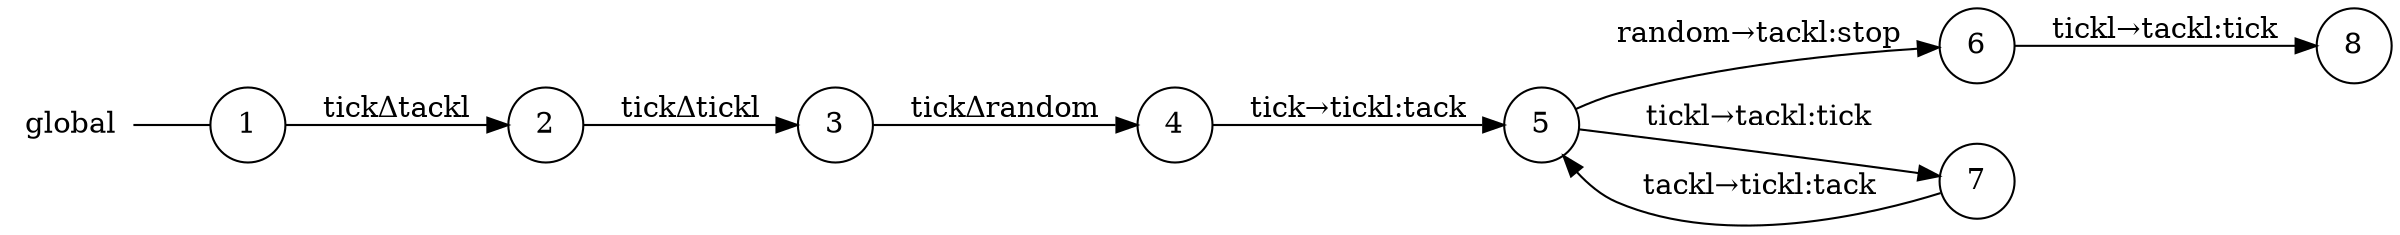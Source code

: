 digraph global {
	rankdir="LR";
	n_0 [label="global", shape="plaintext"];
	n_1 [id="5", shape=circle, label="5"];
	n_2 [id="6", shape=circle, label="6"];
	n_3 [id="1", shape=circle, label="1"];
	n_0 -> n_3 [arrowhead=none];
	n_4 [id="2", shape=circle, label="2"];
	n_5 [id="8", shape=circle, label="8"];
	n_6 [id="4", shape=circle, label="4"];
	n_7 [id="7", shape=circle, label="7"];
	n_8 [id="3", shape=circle, label="3"];

	n_4 -> n_8 [id="[$e|1]", label="tickΔtickl"];
	n_6 -> n_1 [id="[$e|3]", label="tick→tickl:tack"];
	n_2 -> n_5 [id="[$e|6]", label="tickl→tackl:tick"];
	n_7 -> n_1 [id="[$e|7]", label="tackl→tickl:tack"];
	n_1 -> n_7 [id="[$e|5]", label="tickl→tackl:tick"];
	n_3 -> n_4 [id="[$e|0]", label="tickΔtackl"];
	n_1 -> n_2 [id="[$e|4]", label="random→tackl:stop"];
	n_8 -> n_6 [id="[$e|2]", label="tickΔrandom"];
}
